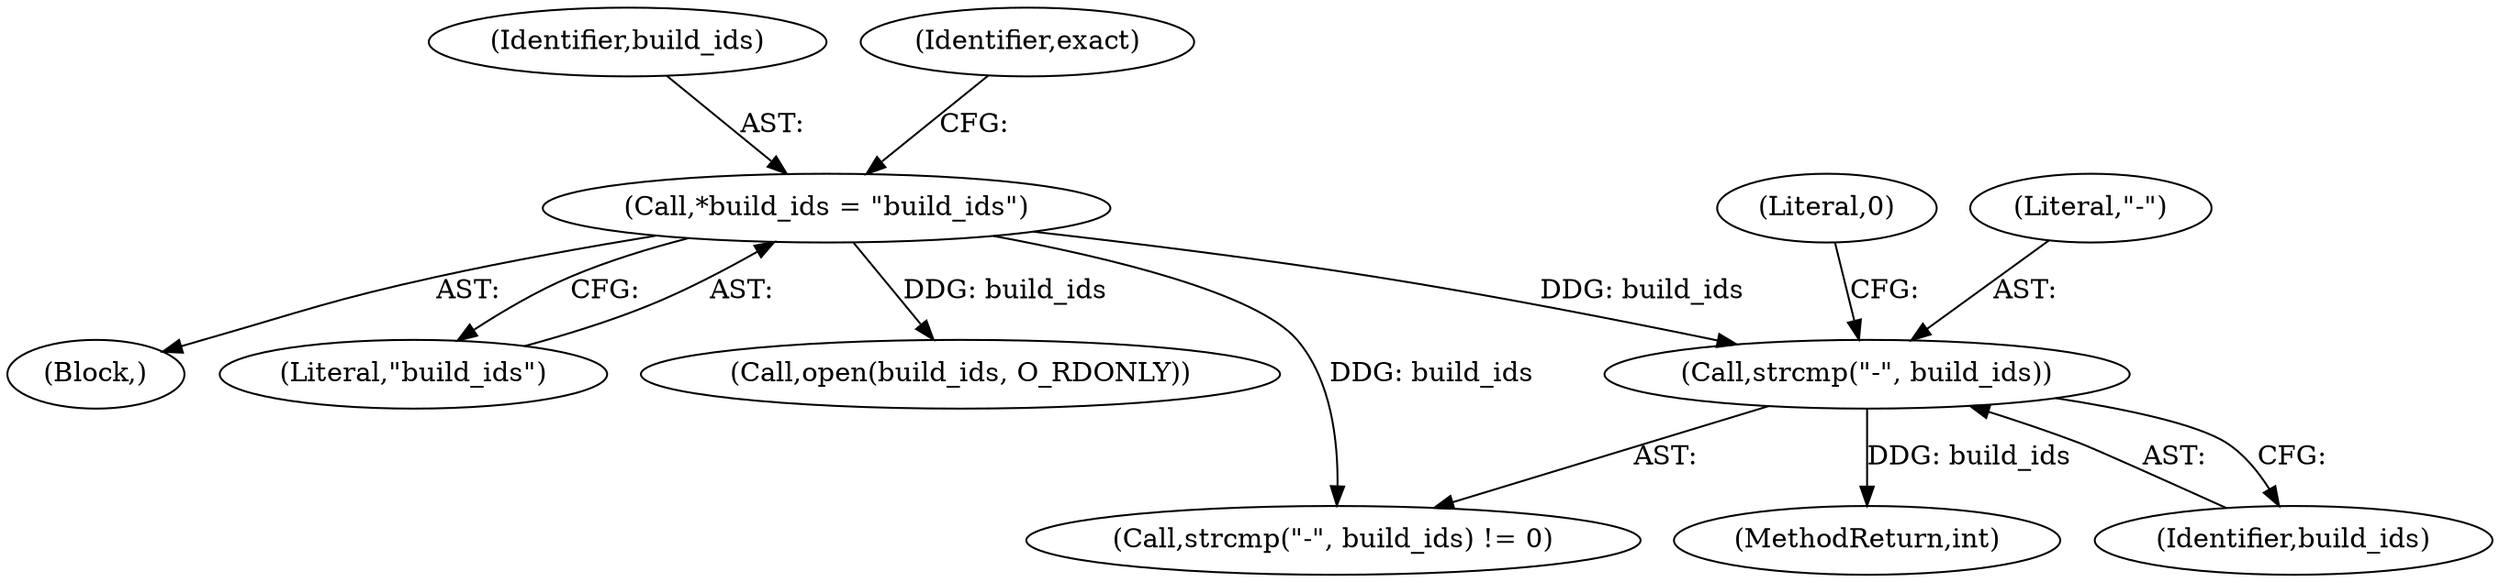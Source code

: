 digraph "0_abrt_50ee8130fb4cd4ef1af7682a2c85dd99cb99424e@API" {
"1000182" [label="(Call,strcmp(\"-\", build_ids))"];
"1000134" [label="(Call,*build_ids = \"build_ids\")"];
"1000181" [label="(Call,strcmp(\"-\", build_ids) != 0)"];
"1000135" [label="(Identifier,build_ids)"];
"1000445" [label="(MethodReturn,int)"];
"1000139" [label="(Identifier,exact)"];
"1000184" [label="(Identifier,build_ids)"];
"1000185" [label="(Literal,0)"];
"1000116" [label="(Block,)"];
"1000136" [label="(Literal,\"build_ids\")"];
"1000206" [label="(Call,open(build_ids, O_RDONLY))"];
"1000183" [label="(Literal,\"-\")"];
"1000134" [label="(Call,*build_ids = \"build_ids\")"];
"1000182" [label="(Call,strcmp(\"-\", build_ids))"];
"1000182" -> "1000181"  [label="AST: "];
"1000182" -> "1000184"  [label="CFG: "];
"1000183" -> "1000182"  [label="AST: "];
"1000184" -> "1000182"  [label="AST: "];
"1000185" -> "1000182"  [label="CFG: "];
"1000182" -> "1000445"  [label="DDG: build_ids"];
"1000134" -> "1000182"  [label="DDG: build_ids"];
"1000134" -> "1000116"  [label="AST: "];
"1000134" -> "1000136"  [label="CFG: "];
"1000135" -> "1000134"  [label="AST: "];
"1000136" -> "1000134"  [label="AST: "];
"1000139" -> "1000134"  [label="CFG: "];
"1000134" -> "1000181"  [label="DDG: build_ids"];
"1000134" -> "1000206"  [label="DDG: build_ids"];
}

